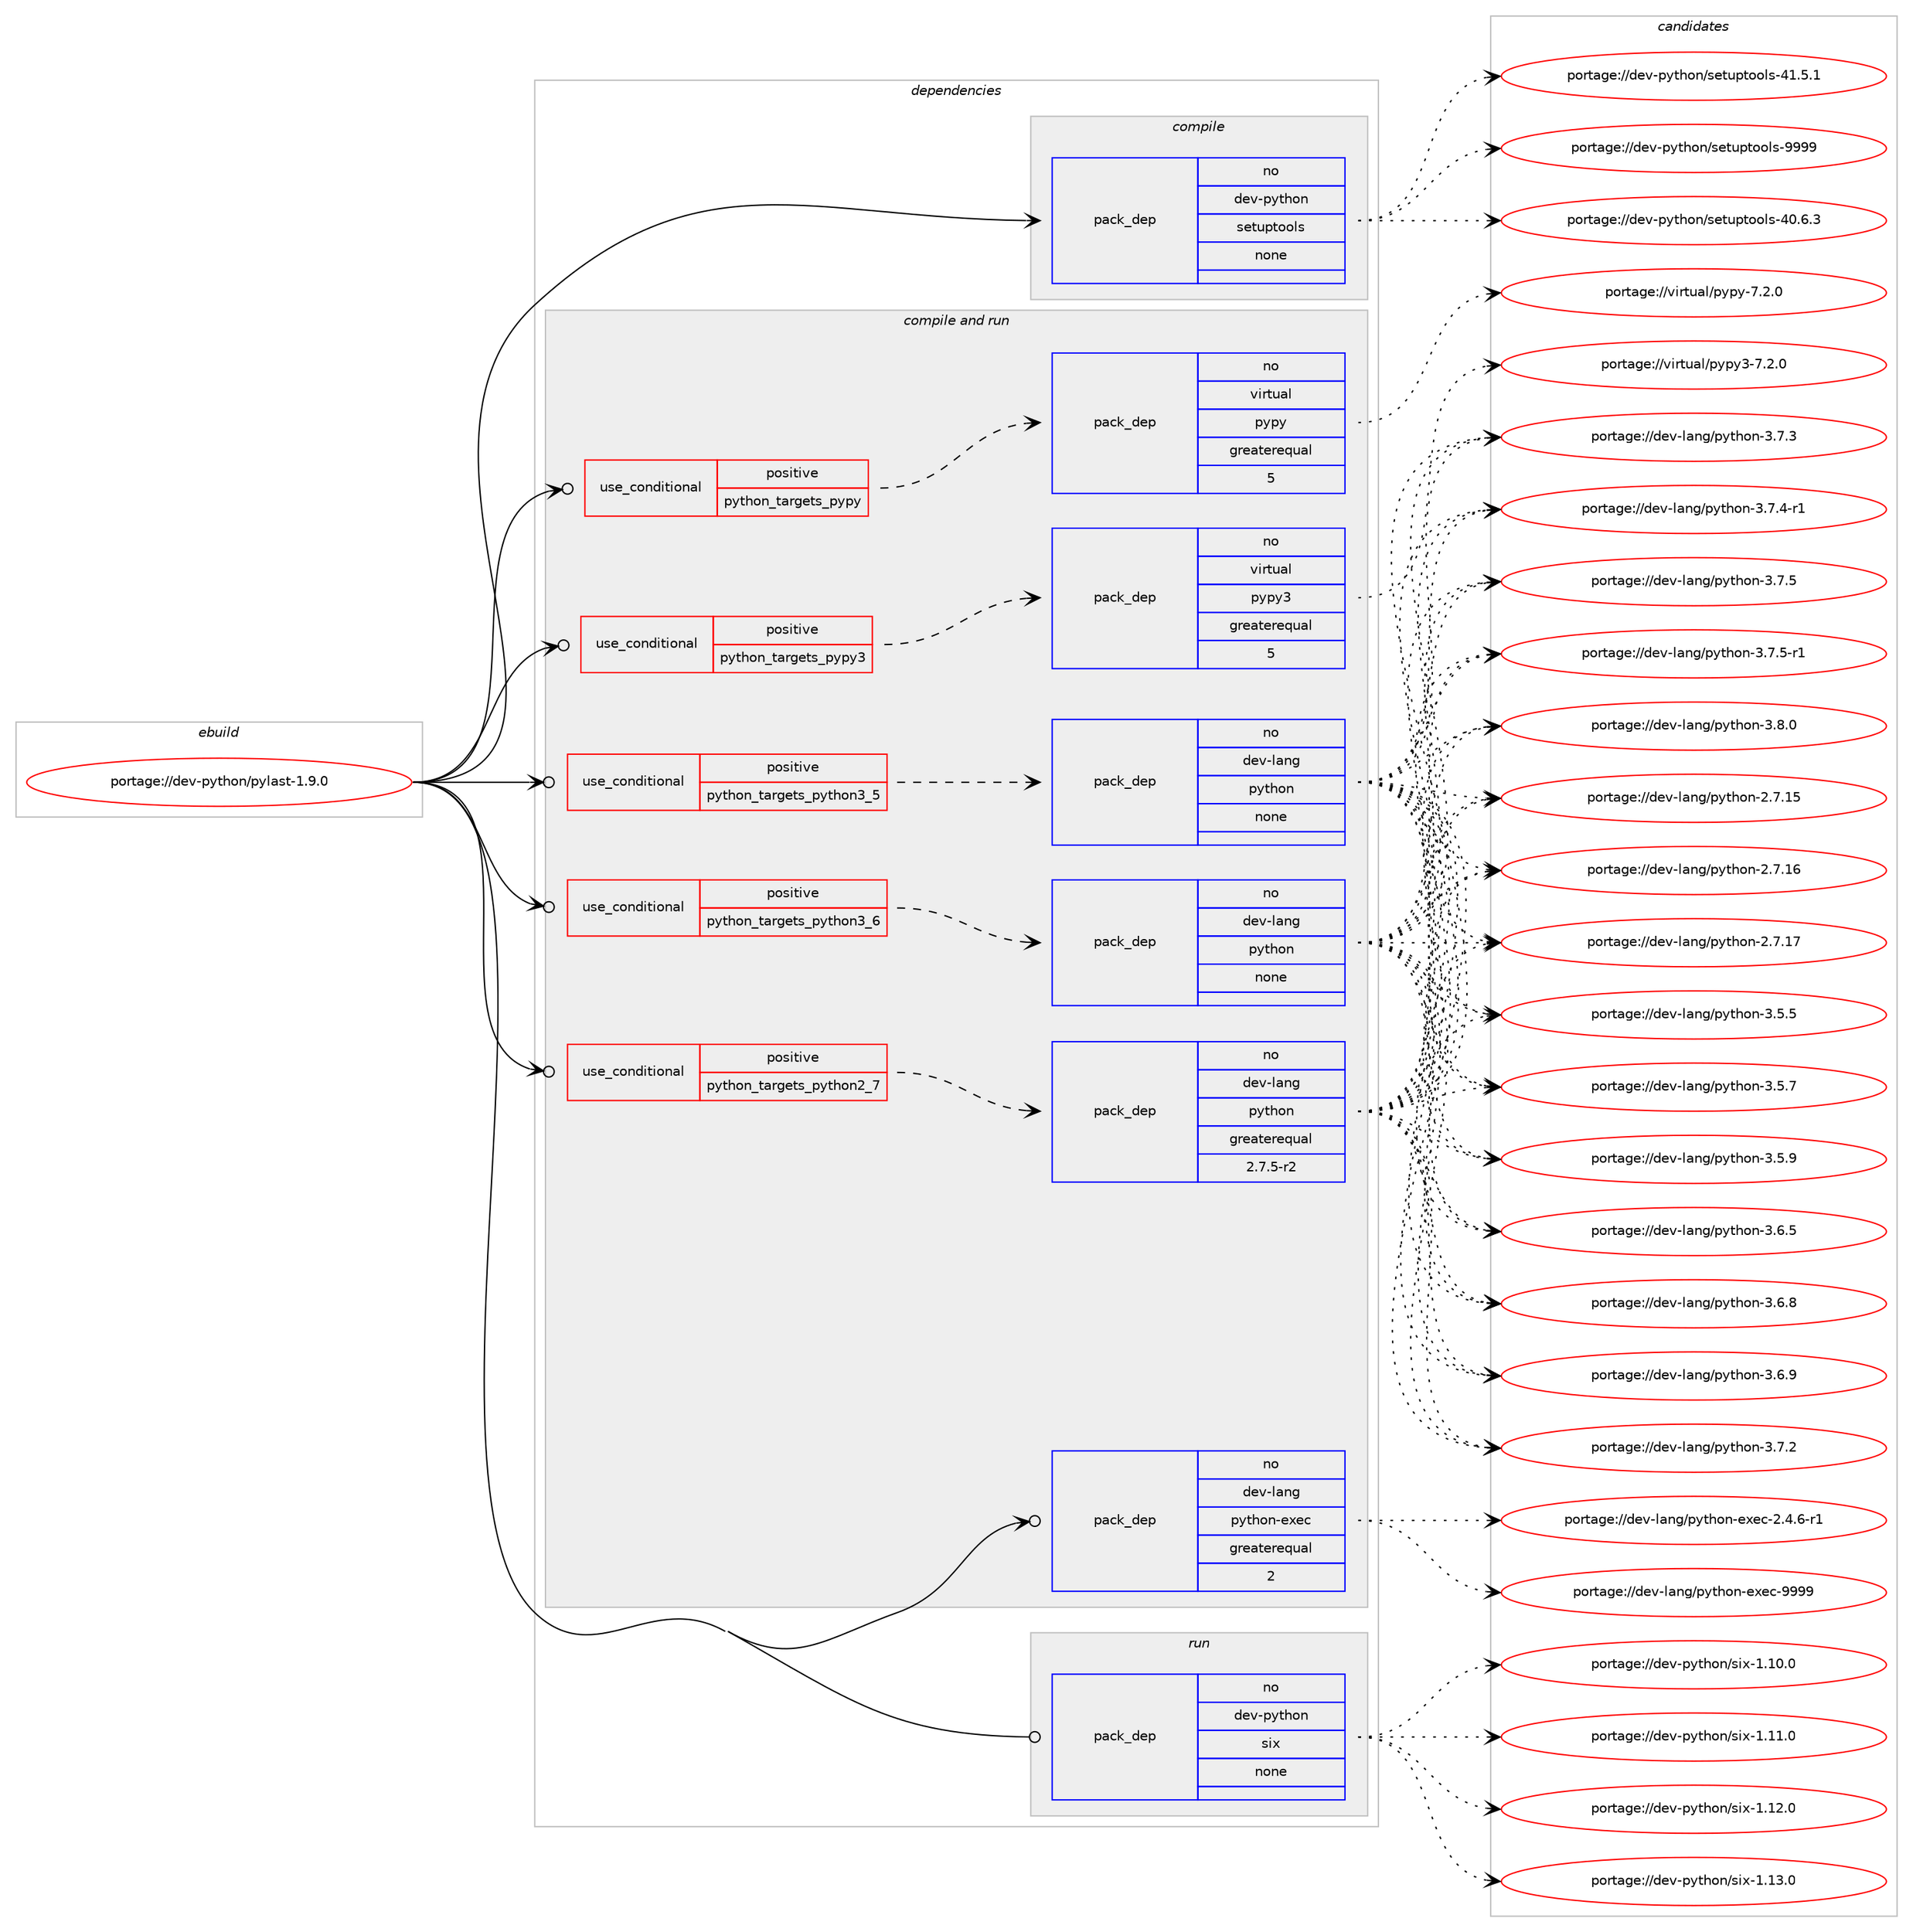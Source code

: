 digraph prolog {

# *************
# Graph options
# *************

newrank=true;
concentrate=true;
compound=true;
graph [rankdir=LR,fontname=Helvetica,fontsize=10,ranksep=1.5];#, ranksep=2.5, nodesep=0.2];
edge  [arrowhead=vee];
node  [fontname=Helvetica,fontsize=10];

# **********
# The ebuild
# **********

subgraph cluster_leftcol {
color=gray;
rank=same;
label=<<i>ebuild</i>>;
id [label="portage://dev-python/pylast-1.9.0", color=red, width=4, href="../dev-python/pylast-1.9.0.svg"];
}

# ****************
# The dependencies
# ****************

subgraph cluster_midcol {
color=gray;
label=<<i>dependencies</i>>;
subgraph cluster_compile {
fillcolor="#eeeeee";
style=filled;
label=<<i>compile</i>>;
subgraph pack122845 {
dependency161665 [label=<<TABLE BORDER="0" CELLBORDER="1" CELLSPACING="0" CELLPADDING="4" WIDTH="220"><TR><TD ROWSPAN="6" CELLPADDING="30">pack_dep</TD></TR><TR><TD WIDTH="110">no</TD></TR><TR><TD>dev-python</TD></TR><TR><TD>setuptools</TD></TR><TR><TD>none</TD></TR><TR><TD></TD></TR></TABLE>>, shape=none, color=blue];
}
id:e -> dependency161665:w [weight=20,style="solid",arrowhead="vee"];
}
subgraph cluster_compileandrun {
fillcolor="#eeeeee";
style=filled;
label=<<i>compile and run</i>>;
subgraph cond35454 {
dependency161666 [label=<<TABLE BORDER="0" CELLBORDER="1" CELLSPACING="0" CELLPADDING="4"><TR><TD ROWSPAN="3" CELLPADDING="10">use_conditional</TD></TR><TR><TD>positive</TD></TR><TR><TD>python_targets_pypy</TD></TR></TABLE>>, shape=none, color=red];
subgraph pack122846 {
dependency161667 [label=<<TABLE BORDER="0" CELLBORDER="1" CELLSPACING="0" CELLPADDING="4" WIDTH="220"><TR><TD ROWSPAN="6" CELLPADDING="30">pack_dep</TD></TR><TR><TD WIDTH="110">no</TD></TR><TR><TD>virtual</TD></TR><TR><TD>pypy</TD></TR><TR><TD>greaterequal</TD></TR><TR><TD>5</TD></TR></TABLE>>, shape=none, color=blue];
}
dependency161666:e -> dependency161667:w [weight=20,style="dashed",arrowhead="vee"];
}
id:e -> dependency161666:w [weight=20,style="solid",arrowhead="odotvee"];
subgraph cond35455 {
dependency161668 [label=<<TABLE BORDER="0" CELLBORDER="1" CELLSPACING="0" CELLPADDING="4"><TR><TD ROWSPAN="3" CELLPADDING="10">use_conditional</TD></TR><TR><TD>positive</TD></TR><TR><TD>python_targets_pypy3</TD></TR></TABLE>>, shape=none, color=red];
subgraph pack122847 {
dependency161669 [label=<<TABLE BORDER="0" CELLBORDER="1" CELLSPACING="0" CELLPADDING="4" WIDTH="220"><TR><TD ROWSPAN="6" CELLPADDING="30">pack_dep</TD></TR><TR><TD WIDTH="110">no</TD></TR><TR><TD>virtual</TD></TR><TR><TD>pypy3</TD></TR><TR><TD>greaterequal</TD></TR><TR><TD>5</TD></TR></TABLE>>, shape=none, color=blue];
}
dependency161668:e -> dependency161669:w [weight=20,style="dashed",arrowhead="vee"];
}
id:e -> dependency161668:w [weight=20,style="solid",arrowhead="odotvee"];
subgraph cond35456 {
dependency161670 [label=<<TABLE BORDER="0" CELLBORDER="1" CELLSPACING="0" CELLPADDING="4"><TR><TD ROWSPAN="3" CELLPADDING="10">use_conditional</TD></TR><TR><TD>positive</TD></TR><TR><TD>python_targets_python2_7</TD></TR></TABLE>>, shape=none, color=red];
subgraph pack122848 {
dependency161671 [label=<<TABLE BORDER="0" CELLBORDER="1" CELLSPACING="0" CELLPADDING="4" WIDTH="220"><TR><TD ROWSPAN="6" CELLPADDING="30">pack_dep</TD></TR><TR><TD WIDTH="110">no</TD></TR><TR><TD>dev-lang</TD></TR><TR><TD>python</TD></TR><TR><TD>greaterequal</TD></TR><TR><TD>2.7.5-r2</TD></TR></TABLE>>, shape=none, color=blue];
}
dependency161670:e -> dependency161671:w [weight=20,style="dashed",arrowhead="vee"];
}
id:e -> dependency161670:w [weight=20,style="solid",arrowhead="odotvee"];
subgraph cond35457 {
dependency161672 [label=<<TABLE BORDER="0" CELLBORDER="1" CELLSPACING="0" CELLPADDING="4"><TR><TD ROWSPAN="3" CELLPADDING="10">use_conditional</TD></TR><TR><TD>positive</TD></TR><TR><TD>python_targets_python3_5</TD></TR></TABLE>>, shape=none, color=red];
subgraph pack122849 {
dependency161673 [label=<<TABLE BORDER="0" CELLBORDER="1" CELLSPACING="0" CELLPADDING="4" WIDTH="220"><TR><TD ROWSPAN="6" CELLPADDING="30">pack_dep</TD></TR><TR><TD WIDTH="110">no</TD></TR><TR><TD>dev-lang</TD></TR><TR><TD>python</TD></TR><TR><TD>none</TD></TR><TR><TD></TD></TR></TABLE>>, shape=none, color=blue];
}
dependency161672:e -> dependency161673:w [weight=20,style="dashed",arrowhead="vee"];
}
id:e -> dependency161672:w [weight=20,style="solid",arrowhead="odotvee"];
subgraph cond35458 {
dependency161674 [label=<<TABLE BORDER="0" CELLBORDER="1" CELLSPACING="0" CELLPADDING="4"><TR><TD ROWSPAN="3" CELLPADDING="10">use_conditional</TD></TR><TR><TD>positive</TD></TR><TR><TD>python_targets_python3_6</TD></TR></TABLE>>, shape=none, color=red];
subgraph pack122850 {
dependency161675 [label=<<TABLE BORDER="0" CELLBORDER="1" CELLSPACING="0" CELLPADDING="4" WIDTH="220"><TR><TD ROWSPAN="6" CELLPADDING="30">pack_dep</TD></TR><TR><TD WIDTH="110">no</TD></TR><TR><TD>dev-lang</TD></TR><TR><TD>python</TD></TR><TR><TD>none</TD></TR><TR><TD></TD></TR></TABLE>>, shape=none, color=blue];
}
dependency161674:e -> dependency161675:w [weight=20,style="dashed",arrowhead="vee"];
}
id:e -> dependency161674:w [weight=20,style="solid",arrowhead="odotvee"];
subgraph pack122851 {
dependency161676 [label=<<TABLE BORDER="0" CELLBORDER="1" CELLSPACING="0" CELLPADDING="4" WIDTH="220"><TR><TD ROWSPAN="6" CELLPADDING="30">pack_dep</TD></TR><TR><TD WIDTH="110">no</TD></TR><TR><TD>dev-lang</TD></TR><TR><TD>python-exec</TD></TR><TR><TD>greaterequal</TD></TR><TR><TD>2</TD></TR></TABLE>>, shape=none, color=blue];
}
id:e -> dependency161676:w [weight=20,style="solid",arrowhead="odotvee"];
}
subgraph cluster_run {
fillcolor="#eeeeee";
style=filled;
label=<<i>run</i>>;
subgraph pack122852 {
dependency161677 [label=<<TABLE BORDER="0" CELLBORDER="1" CELLSPACING="0" CELLPADDING="4" WIDTH="220"><TR><TD ROWSPAN="6" CELLPADDING="30">pack_dep</TD></TR><TR><TD WIDTH="110">no</TD></TR><TR><TD>dev-python</TD></TR><TR><TD>six</TD></TR><TR><TD>none</TD></TR><TR><TD></TD></TR></TABLE>>, shape=none, color=blue];
}
id:e -> dependency161677:w [weight=20,style="solid",arrowhead="odot"];
}
}

# **************
# The candidates
# **************

subgraph cluster_choices {
rank=same;
color=gray;
label=<<i>candidates</i>>;

subgraph choice122845 {
color=black;
nodesep=1;
choiceportage100101118451121211161041111104711510111611711211611111110811545524846544651 [label="portage://dev-python/setuptools-40.6.3", color=red, width=4,href="../dev-python/setuptools-40.6.3.svg"];
choiceportage100101118451121211161041111104711510111611711211611111110811545524946534649 [label="portage://dev-python/setuptools-41.5.1", color=red, width=4,href="../dev-python/setuptools-41.5.1.svg"];
choiceportage10010111845112121116104111110471151011161171121161111111081154557575757 [label="portage://dev-python/setuptools-9999", color=red, width=4,href="../dev-python/setuptools-9999.svg"];
dependency161665:e -> choiceportage100101118451121211161041111104711510111611711211611111110811545524846544651:w [style=dotted,weight="100"];
dependency161665:e -> choiceportage100101118451121211161041111104711510111611711211611111110811545524946534649:w [style=dotted,weight="100"];
dependency161665:e -> choiceportage10010111845112121116104111110471151011161171121161111111081154557575757:w [style=dotted,weight="100"];
}
subgraph choice122846 {
color=black;
nodesep=1;
choiceportage1181051141161179710847112121112121455546504648 [label="portage://virtual/pypy-7.2.0", color=red, width=4,href="../virtual/pypy-7.2.0.svg"];
dependency161667:e -> choiceportage1181051141161179710847112121112121455546504648:w [style=dotted,weight="100"];
}
subgraph choice122847 {
color=black;
nodesep=1;
choiceportage118105114116117971084711212111212151455546504648 [label="portage://virtual/pypy3-7.2.0", color=red, width=4,href="../virtual/pypy3-7.2.0.svg"];
dependency161669:e -> choiceportage118105114116117971084711212111212151455546504648:w [style=dotted,weight="100"];
}
subgraph choice122848 {
color=black;
nodesep=1;
choiceportage10010111845108971101034711212111610411111045504655464953 [label="portage://dev-lang/python-2.7.15", color=red, width=4,href="../dev-lang/python-2.7.15.svg"];
choiceportage10010111845108971101034711212111610411111045504655464954 [label="portage://dev-lang/python-2.7.16", color=red, width=4,href="../dev-lang/python-2.7.16.svg"];
choiceportage10010111845108971101034711212111610411111045504655464955 [label="portage://dev-lang/python-2.7.17", color=red, width=4,href="../dev-lang/python-2.7.17.svg"];
choiceportage100101118451089711010347112121116104111110455146534653 [label="portage://dev-lang/python-3.5.5", color=red, width=4,href="../dev-lang/python-3.5.5.svg"];
choiceportage100101118451089711010347112121116104111110455146534655 [label="portage://dev-lang/python-3.5.7", color=red, width=4,href="../dev-lang/python-3.5.7.svg"];
choiceportage100101118451089711010347112121116104111110455146534657 [label="portage://dev-lang/python-3.5.9", color=red, width=4,href="../dev-lang/python-3.5.9.svg"];
choiceportage100101118451089711010347112121116104111110455146544653 [label="portage://dev-lang/python-3.6.5", color=red, width=4,href="../dev-lang/python-3.6.5.svg"];
choiceportage100101118451089711010347112121116104111110455146544656 [label="portage://dev-lang/python-3.6.8", color=red, width=4,href="../dev-lang/python-3.6.8.svg"];
choiceportage100101118451089711010347112121116104111110455146544657 [label="portage://dev-lang/python-3.6.9", color=red, width=4,href="../dev-lang/python-3.6.9.svg"];
choiceportage100101118451089711010347112121116104111110455146554650 [label="portage://dev-lang/python-3.7.2", color=red, width=4,href="../dev-lang/python-3.7.2.svg"];
choiceportage100101118451089711010347112121116104111110455146554651 [label="portage://dev-lang/python-3.7.3", color=red, width=4,href="../dev-lang/python-3.7.3.svg"];
choiceportage1001011184510897110103471121211161041111104551465546524511449 [label="portage://dev-lang/python-3.7.4-r1", color=red, width=4,href="../dev-lang/python-3.7.4-r1.svg"];
choiceportage100101118451089711010347112121116104111110455146554653 [label="portage://dev-lang/python-3.7.5", color=red, width=4,href="../dev-lang/python-3.7.5.svg"];
choiceportage1001011184510897110103471121211161041111104551465546534511449 [label="portage://dev-lang/python-3.7.5-r1", color=red, width=4,href="../dev-lang/python-3.7.5-r1.svg"];
choiceportage100101118451089711010347112121116104111110455146564648 [label="portage://dev-lang/python-3.8.0", color=red, width=4,href="../dev-lang/python-3.8.0.svg"];
dependency161671:e -> choiceportage10010111845108971101034711212111610411111045504655464953:w [style=dotted,weight="100"];
dependency161671:e -> choiceportage10010111845108971101034711212111610411111045504655464954:w [style=dotted,weight="100"];
dependency161671:e -> choiceportage10010111845108971101034711212111610411111045504655464955:w [style=dotted,weight="100"];
dependency161671:e -> choiceportage100101118451089711010347112121116104111110455146534653:w [style=dotted,weight="100"];
dependency161671:e -> choiceportage100101118451089711010347112121116104111110455146534655:w [style=dotted,weight="100"];
dependency161671:e -> choiceportage100101118451089711010347112121116104111110455146534657:w [style=dotted,weight="100"];
dependency161671:e -> choiceportage100101118451089711010347112121116104111110455146544653:w [style=dotted,weight="100"];
dependency161671:e -> choiceportage100101118451089711010347112121116104111110455146544656:w [style=dotted,weight="100"];
dependency161671:e -> choiceportage100101118451089711010347112121116104111110455146544657:w [style=dotted,weight="100"];
dependency161671:e -> choiceportage100101118451089711010347112121116104111110455146554650:w [style=dotted,weight="100"];
dependency161671:e -> choiceportage100101118451089711010347112121116104111110455146554651:w [style=dotted,weight="100"];
dependency161671:e -> choiceportage1001011184510897110103471121211161041111104551465546524511449:w [style=dotted,weight="100"];
dependency161671:e -> choiceportage100101118451089711010347112121116104111110455146554653:w [style=dotted,weight="100"];
dependency161671:e -> choiceportage1001011184510897110103471121211161041111104551465546534511449:w [style=dotted,weight="100"];
dependency161671:e -> choiceportage100101118451089711010347112121116104111110455146564648:w [style=dotted,weight="100"];
}
subgraph choice122849 {
color=black;
nodesep=1;
choiceportage10010111845108971101034711212111610411111045504655464953 [label="portage://dev-lang/python-2.7.15", color=red, width=4,href="../dev-lang/python-2.7.15.svg"];
choiceportage10010111845108971101034711212111610411111045504655464954 [label="portage://dev-lang/python-2.7.16", color=red, width=4,href="../dev-lang/python-2.7.16.svg"];
choiceportage10010111845108971101034711212111610411111045504655464955 [label="portage://dev-lang/python-2.7.17", color=red, width=4,href="../dev-lang/python-2.7.17.svg"];
choiceportage100101118451089711010347112121116104111110455146534653 [label="portage://dev-lang/python-3.5.5", color=red, width=4,href="../dev-lang/python-3.5.5.svg"];
choiceportage100101118451089711010347112121116104111110455146534655 [label="portage://dev-lang/python-3.5.7", color=red, width=4,href="../dev-lang/python-3.5.7.svg"];
choiceportage100101118451089711010347112121116104111110455146534657 [label="portage://dev-lang/python-3.5.9", color=red, width=4,href="../dev-lang/python-3.5.9.svg"];
choiceportage100101118451089711010347112121116104111110455146544653 [label="portage://dev-lang/python-3.6.5", color=red, width=4,href="../dev-lang/python-3.6.5.svg"];
choiceportage100101118451089711010347112121116104111110455146544656 [label="portage://dev-lang/python-3.6.8", color=red, width=4,href="../dev-lang/python-3.6.8.svg"];
choiceportage100101118451089711010347112121116104111110455146544657 [label="portage://dev-lang/python-3.6.9", color=red, width=4,href="../dev-lang/python-3.6.9.svg"];
choiceportage100101118451089711010347112121116104111110455146554650 [label="portage://dev-lang/python-3.7.2", color=red, width=4,href="../dev-lang/python-3.7.2.svg"];
choiceportage100101118451089711010347112121116104111110455146554651 [label="portage://dev-lang/python-3.7.3", color=red, width=4,href="../dev-lang/python-3.7.3.svg"];
choiceportage1001011184510897110103471121211161041111104551465546524511449 [label="portage://dev-lang/python-3.7.4-r1", color=red, width=4,href="../dev-lang/python-3.7.4-r1.svg"];
choiceportage100101118451089711010347112121116104111110455146554653 [label="portage://dev-lang/python-3.7.5", color=red, width=4,href="../dev-lang/python-3.7.5.svg"];
choiceportage1001011184510897110103471121211161041111104551465546534511449 [label="portage://dev-lang/python-3.7.5-r1", color=red, width=4,href="../dev-lang/python-3.7.5-r1.svg"];
choiceportage100101118451089711010347112121116104111110455146564648 [label="portage://dev-lang/python-3.8.0", color=red, width=4,href="../dev-lang/python-3.8.0.svg"];
dependency161673:e -> choiceportage10010111845108971101034711212111610411111045504655464953:w [style=dotted,weight="100"];
dependency161673:e -> choiceportage10010111845108971101034711212111610411111045504655464954:w [style=dotted,weight="100"];
dependency161673:e -> choiceportage10010111845108971101034711212111610411111045504655464955:w [style=dotted,weight="100"];
dependency161673:e -> choiceportage100101118451089711010347112121116104111110455146534653:w [style=dotted,weight="100"];
dependency161673:e -> choiceportage100101118451089711010347112121116104111110455146534655:w [style=dotted,weight="100"];
dependency161673:e -> choiceportage100101118451089711010347112121116104111110455146534657:w [style=dotted,weight="100"];
dependency161673:e -> choiceportage100101118451089711010347112121116104111110455146544653:w [style=dotted,weight="100"];
dependency161673:e -> choiceportage100101118451089711010347112121116104111110455146544656:w [style=dotted,weight="100"];
dependency161673:e -> choiceportage100101118451089711010347112121116104111110455146544657:w [style=dotted,weight="100"];
dependency161673:e -> choiceportage100101118451089711010347112121116104111110455146554650:w [style=dotted,weight="100"];
dependency161673:e -> choiceportage100101118451089711010347112121116104111110455146554651:w [style=dotted,weight="100"];
dependency161673:e -> choiceportage1001011184510897110103471121211161041111104551465546524511449:w [style=dotted,weight="100"];
dependency161673:e -> choiceportage100101118451089711010347112121116104111110455146554653:w [style=dotted,weight="100"];
dependency161673:e -> choiceportage1001011184510897110103471121211161041111104551465546534511449:w [style=dotted,weight="100"];
dependency161673:e -> choiceportage100101118451089711010347112121116104111110455146564648:w [style=dotted,weight="100"];
}
subgraph choice122850 {
color=black;
nodesep=1;
choiceportage10010111845108971101034711212111610411111045504655464953 [label="portage://dev-lang/python-2.7.15", color=red, width=4,href="../dev-lang/python-2.7.15.svg"];
choiceportage10010111845108971101034711212111610411111045504655464954 [label="portage://dev-lang/python-2.7.16", color=red, width=4,href="../dev-lang/python-2.7.16.svg"];
choiceportage10010111845108971101034711212111610411111045504655464955 [label="portage://dev-lang/python-2.7.17", color=red, width=4,href="../dev-lang/python-2.7.17.svg"];
choiceportage100101118451089711010347112121116104111110455146534653 [label="portage://dev-lang/python-3.5.5", color=red, width=4,href="../dev-lang/python-3.5.5.svg"];
choiceportage100101118451089711010347112121116104111110455146534655 [label="portage://dev-lang/python-3.5.7", color=red, width=4,href="../dev-lang/python-3.5.7.svg"];
choiceportage100101118451089711010347112121116104111110455146534657 [label="portage://dev-lang/python-3.5.9", color=red, width=4,href="../dev-lang/python-3.5.9.svg"];
choiceportage100101118451089711010347112121116104111110455146544653 [label="portage://dev-lang/python-3.6.5", color=red, width=4,href="../dev-lang/python-3.6.5.svg"];
choiceportage100101118451089711010347112121116104111110455146544656 [label="portage://dev-lang/python-3.6.8", color=red, width=4,href="../dev-lang/python-3.6.8.svg"];
choiceportage100101118451089711010347112121116104111110455146544657 [label="portage://dev-lang/python-3.6.9", color=red, width=4,href="../dev-lang/python-3.6.9.svg"];
choiceportage100101118451089711010347112121116104111110455146554650 [label="portage://dev-lang/python-3.7.2", color=red, width=4,href="../dev-lang/python-3.7.2.svg"];
choiceportage100101118451089711010347112121116104111110455146554651 [label="portage://dev-lang/python-3.7.3", color=red, width=4,href="../dev-lang/python-3.7.3.svg"];
choiceportage1001011184510897110103471121211161041111104551465546524511449 [label="portage://dev-lang/python-3.7.4-r1", color=red, width=4,href="../dev-lang/python-3.7.4-r1.svg"];
choiceportage100101118451089711010347112121116104111110455146554653 [label="portage://dev-lang/python-3.7.5", color=red, width=4,href="../dev-lang/python-3.7.5.svg"];
choiceportage1001011184510897110103471121211161041111104551465546534511449 [label="portage://dev-lang/python-3.7.5-r1", color=red, width=4,href="../dev-lang/python-3.7.5-r1.svg"];
choiceportage100101118451089711010347112121116104111110455146564648 [label="portage://dev-lang/python-3.8.0", color=red, width=4,href="../dev-lang/python-3.8.0.svg"];
dependency161675:e -> choiceportage10010111845108971101034711212111610411111045504655464953:w [style=dotted,weight="100"];
dependency161675:e -> choiceportage10010111845108971101034711212111610411111045504655464954:w [style=dotted,weight="100"];
dependency161675:e -> choiceportage10010111845108971101034711212111610411111045504655464955:w [style=dotted,weight="100"];
dependency161675:e -> choiceportage100101118451089711010347112121116104111110455146534653:w [style=dotted,weight="100"];
dependency161675:e -> choiceportage100101118451089711010347112121116104111110455146534655:w [style=dotted,weight="100"];
dependency161675:e -> choiceportage100101118451089711010347112121116104111110455146534657:w [style=dotted,weight="100"];
dependency161675:e -> choiceportage100101118451089711010347112121116104111110455146544653:w [style=dotted,weight="100"];
dependency161675:e -> choiceportage100101118451089711010347112121116104111110455146544656:w [style=dotted,weight="100"];
dependency161675:e -> choiceportage100101118451089711010347112121116104111110455146544657:w [style=dotted,weight="100"];
dependency161675:e -> choiceportage100101118451089711010347112121116104111110455146554650:w [style=dotted,weight="100"];
dependency161675:e -> choiceportage100101118451089711010347112121116104111110455146554651:w [style=dotted,weight="100"];
dependency161675:e -> choiceportage1001011184510897110103471121211161041111104551465546524511449:w [style=dotted,weight="100"];
dependency161675:e -> choiceportage100101118451089711010347112121116104111110455146554653:w [style=dotted,weight="100"];
dependency161675:e -> choiceportage1001011184510897110103471121211161041111104551465546534511449:w [style=dotted,weight="100"];
dependency161675:e -> choiceportage100101118451089711010347112121116104111110455146564648:w [style=dotted,weight="100"];
}
subgraph choice122851 {
color=black;
nodesep=1;
choiceportage10010111845108971101034711212111610411111045101120101994550465246544511449 [label="portage://dev-lang/python-exec-2.4.6-r1", color=red, width=4,href="../dev-lang/python-exec-2.4.6-r1.svg"];
choiceportage10010111845108971101034711212111610411111045101120101994557575757 [label="portage://dev-lang/python-exec-9999", color=red, width=4,href="../dev-lang/python-exec-9999.svg"];
dependency161676:e -> choiceportage10010111845108971101034711212111610411111045101120101994550465246544511449:w [style=dotted,weight="100"];
dependency161676:e -> choiceportage10010111845108971101034711212111610411111045101120101994557575757:w [style=dotted,weight="100"];
}
subgraph choice122852 {
color=black;
nodesep=1;
choiceportage100101118451121211161041111104711510512045494649484648 [label="portage://dev-python/six-1.10.0", color=red, width=4,href="../dev-python/six-1.10.0.svg"];
choiceportage100101118451121211161041111104711510512045494649494648 [label="portage://dev-python/six-1.11.0", color=red, width=4,href="../dev-python/six-1.11.0.svg"];
choiceportage100101118451121211161041111104711510512045494649504648 [label="portage://dev-python/six-1.12.0", color=red, width=4,href="../dev-python/six-1.12.0.svg"];
choiceportage100101118451121211161041111104711510512045494649514648 [label="portage://dev-python/six-1.13.0", color=red, width=4,href="../dev-python/six-1.13.0.svg"];
dependency161677:e -> choiceportage100101118451121211161041111104711510512045494649484648:w [style=dotted,weight="100"];
dependency161677:e -> choiceportage100101118451121211161041111104711510512045494649494648:w [style=dotted,weight="100"];
dependency161677:e -> choiceportage100101118451121211161041111104711510512045494649504648:w [style=dotted,weight="100"];
dependency161677:e -> choiceportage100101118451121211161041111104711510512045494649514648:w [style=dotted,weight="100"];
}
}

}
